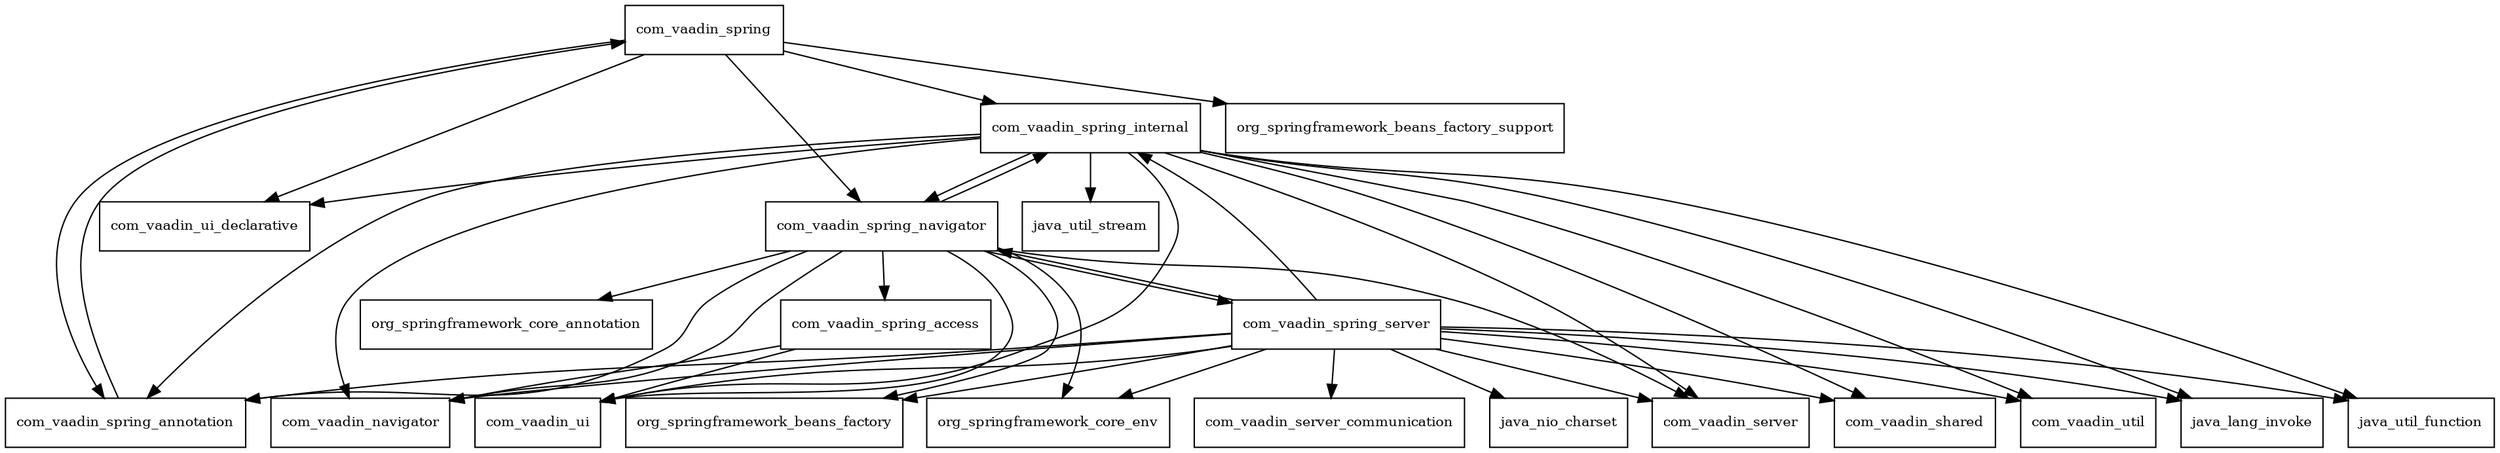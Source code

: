 digraph vaadin_spring_2_1_0_beta2_package_dependencies {
  node [shape = box, fontsize=10.0];
  com_vaadin_spring -> com_vaadin_spring_annotation;
  com_vaadin_spring -> com_vaadin_spring_internal;
  com_vaadin_spring -> com_vaadin_spring_navigator;
  com_vaadin_spring -> com_vaadin_ui_declarative;
  com_vaadin_spring -> org_springframework_beans_factory_support;
  com_vaadin_spring_access -> com_vaadin_navigator;
  com_vaadin_spring_access -> com_vaadin_ui;
  com_vaadin_spring_annotation -> com_vaadin_spring;
  com_vaadin_spring_internal -> com_vaadin_navigator;
  com_vaadin_spring_internal -> com_vaadin_server;
  com_vaadin_spring_internal -> com_vaadin_shared;
  com_vaadin_spring_internal -> com_vaadin_spring_annotation;
  com_vaadin_spring_internal -> com_vaadin_spring_navigator;
  com_vaadin_spring_internal -> com_vaadin_ui;
  com_vaadin_spring_internal -> com_vaadin_ui_declarative;
  com_vaadin_spring_internal -> com_vaadin_util;
  com_vaadin_spring_internal -> java_lang_invoke;
  com_vaadin_spring_internal -> java_util_function;
  com_vaadin_spring_internal -> java_util_stream;
  com_vaadin_spring_navigator -> com_vaadin_navigator;
  com_vaadin_spring_navigator -> com_vaadin_server;
  com_vaadin_spring_navigator -> com_vaadin_spring_access;
  com_vaadin_spring_navigator -> com_vaadin_spring_annotation;
  com_vaadin_spring_navigator -> com_vaadin_spring_internal;
  com_vaadin_spring_navigator -> com_vaadin_spring_server;
  com_vaadin_spring_navigator -> com_vaadin_ui;
  com_vaadin_spring_navigator -> org_springframework_beans_factory;
  com_vaadin_spring_navigator -> org_springframework_core_annotation;
  com_vaadin_spring_navigator -> org_springframework_core_env;
  com_vaadin_spring_server -> com_vaadin_navigator;
  com_vaadin_spring_server -> com_vaadin_server;
  com_vaadin_spring_server -> com_vaadin_server_communication;
  com_vaadin_spring_server -> com_vaadin_shared;
  com_vaadin_spring_server -> com_vaadin_spring_annotation;
  com_vaadin_spring_server -> com_vaadin_spring_internal;
  com_vaadin_spring_server -> com_vaadin_spring_navigator;
  com_vaadin_spring_server -> com_vaadin_ui;
  com_vaadin_spring_server -> com_vaadin_util;
  com_vaadin_spring_server -> java_lang_invoke;
  com_vaadin_spring_server -> java_nio_charset;
  com_vaadin_spring_server -> java_util_function;
  com_vaadin_spring_server -> org_springframework_beans_factory;
  com_vaadin_spring_server -> org_springframework_core_env;
}
